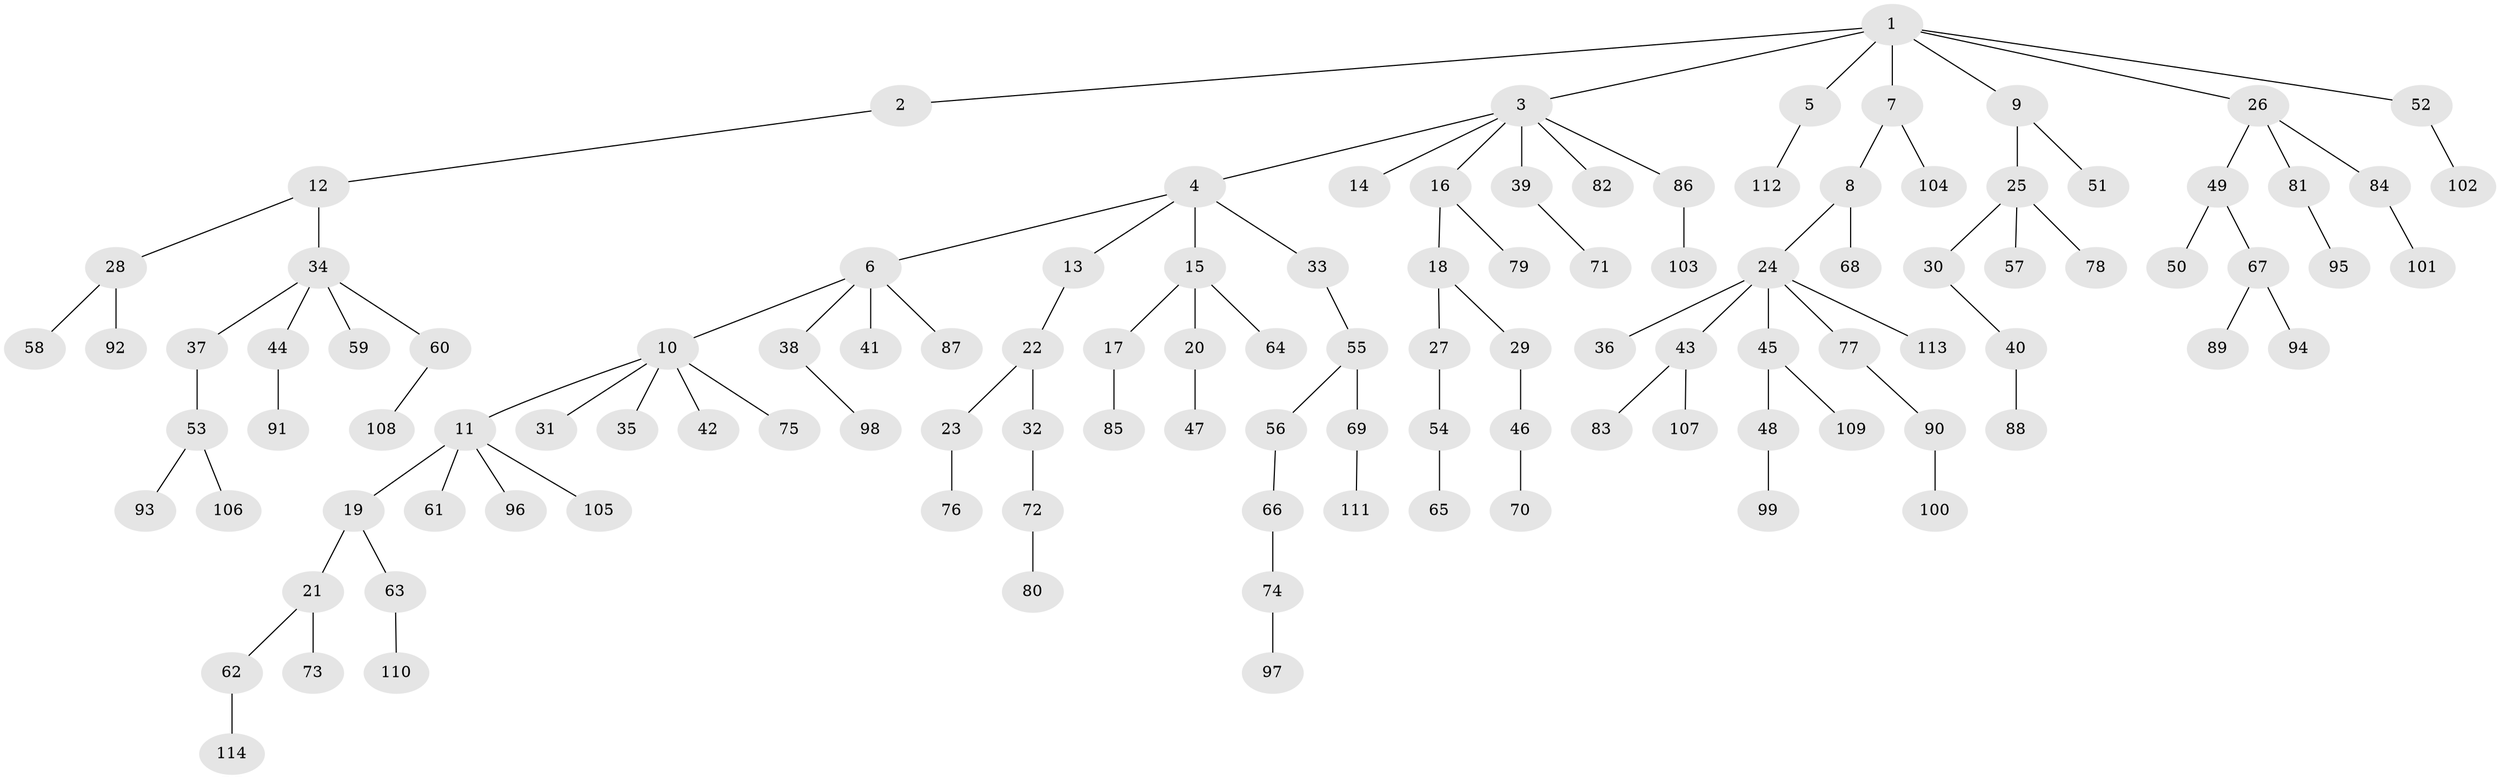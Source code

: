 // Generated by graph-tools (version 1.1) at 2025/52/03/09/25 04:52:41]
// undirected, 114 vertices, 113 edges
graph export_dot {
graph [start="1"]
  node [color=gray90,style=filled];
  1;
  2;
  3;
  4;
  5;
  6;
  7;
  8;
  9;
  10;
  11;
  12;
  13;
  14;
  15;
  16;
  17;
  18;
  19;
  20;
  21;
  22;
  23;
  24;
  25;
  26;
  27;
  28;
  29;
  30;
  31;
  32;
  33;
  34;
  35;
  36;
  37;
  38;
  39;
  40;
  41;
  42;
  43;
  44;
  45;
  46;
  47;
  48;
  49;
  50;
  51;
  52;
  53;
  54;
  55;
  56;
  57;
  58;
  59;
  60;
  61;
  62;
  63;
  64;
  65;
  66;
  67;
  68;
  69;
  70;
  71;
  72;
  73;
  74;
  75;
  76;
  77;
  78;
  79;
  80;
  81;
  82;
  83;
  84;
  85;
  86;
  87;
  88;
  89;
  90;
  91;
  92;
  93;
  94;
  95;
  96;
  97;
  98;
  99;
  100;
  101;
  102;
  103;
  104;
  105;
  106;
  107;
  108;
  109;
  110;
  111;
  112;
  113;
  114;
  1 -- 2;
  1 -- 3;
  1 -- 5;
  1 -- 7;
  1 -- 9;
  1 -- 26;
  1 -- 52;
  2 -- 12;
  3 -- 4;
  3 -- 14;
  3 -- 16;
  3 -- 39;
  3 -- 82;
  3 -- 86;
  4 -- 6;
  4 -- 13;
  4 -- 15;
  4 -- 33;
  5 -- 112;
  6 -- 10;
  6 -- 38;
  6 -- 41;
  6 -- 87;
  7 -- 8;
  7 -- 104;
  8 -- 24;
  8 -- 68;
  9 -- 25;
  9 -- 51;
  10 -- 11;
  10 -- 31;
  10 -- 35;
  10 -- 42;
  10 -- 75;
  11 -- 19;
  11 -- 61;
  11 -- 96;
  11 -- 105;
  12 -- 28;
  12 -- 34;
  13 -- 22;
  15 -- 17;
  15 -- 20;
  15 -- 64;
  16 -- 18;
  16 -- 79;
  17 -- 85;
  18 -- 27;
  18 -- 29;
  19 -- 21;
  19 -- 63;
  20 -- 47;
  21 -- 62;
  21 -- 73;
  22 -- 23;
  22 -- 32;
  23 -- 76;
  24 -- 36;
  24 -- 43;
  24 -- 45;
  24 -- 77;
  24 -- 113;
  25 -- 30;
  25 -- 57;
  25 -- 78;
  26 -- 49;
  26 -- 81;
  26 -- 84;
  27 -- 54;
  28 -- 58;
  28 -- 92;
  29 -- 46;
  30 -- 40;
  32 -- 72;
  33 -- 55;
  34 -- 37;
  34 -- 44;
  34 -- 59;
  34 -- 60;
  37 -- 53;
  38 -- 98;
  39 -- 71;
  40 -- 88;
  43 -- 83;
  43 -- 107;
  44 -- 91;
  45 -- 48;
  45 -- 109;
  46 -- 70;
  48 -- 99;
  49 -- 50;
  49 -- 67;
  52 -- 102;
  53 -- 93;
  53 -- 106;
  54 -- 65;
  55 -- 56;
  55 -- 69;
  56 -- 66;
  60 -- 108;
  62 -- 114;
  63 -- 110;
  66 -- 74;
  67 -- 89;
  67 -- 94;
  69 -- 111;
  72 -- 80;
  74 -- 97;
  77 -- 90;
  81 -- 95;
  84 -- 101;
  86 -- 103;
  90 -- 100;
}
